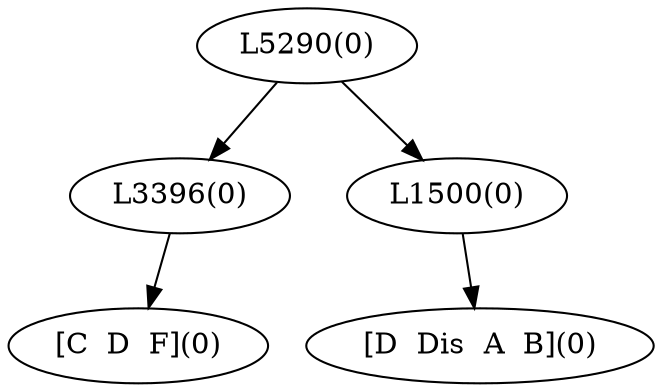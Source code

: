 digraph sample{
"L3396(0)"->"[C  D  F](0)"
"L1500(0)"->"[D  Dis  A  B](0)"
"L5290(0)"->"L3396(0)"
"L5290(0)"->"L1500(0)"
{rank = min; "L5290(0)"}
{rank = same; "L3396(0)"; "L1500(0)";}
{rank = max; "[C  D  F](0)"; "[D  Dis  A  B](0)";}
}